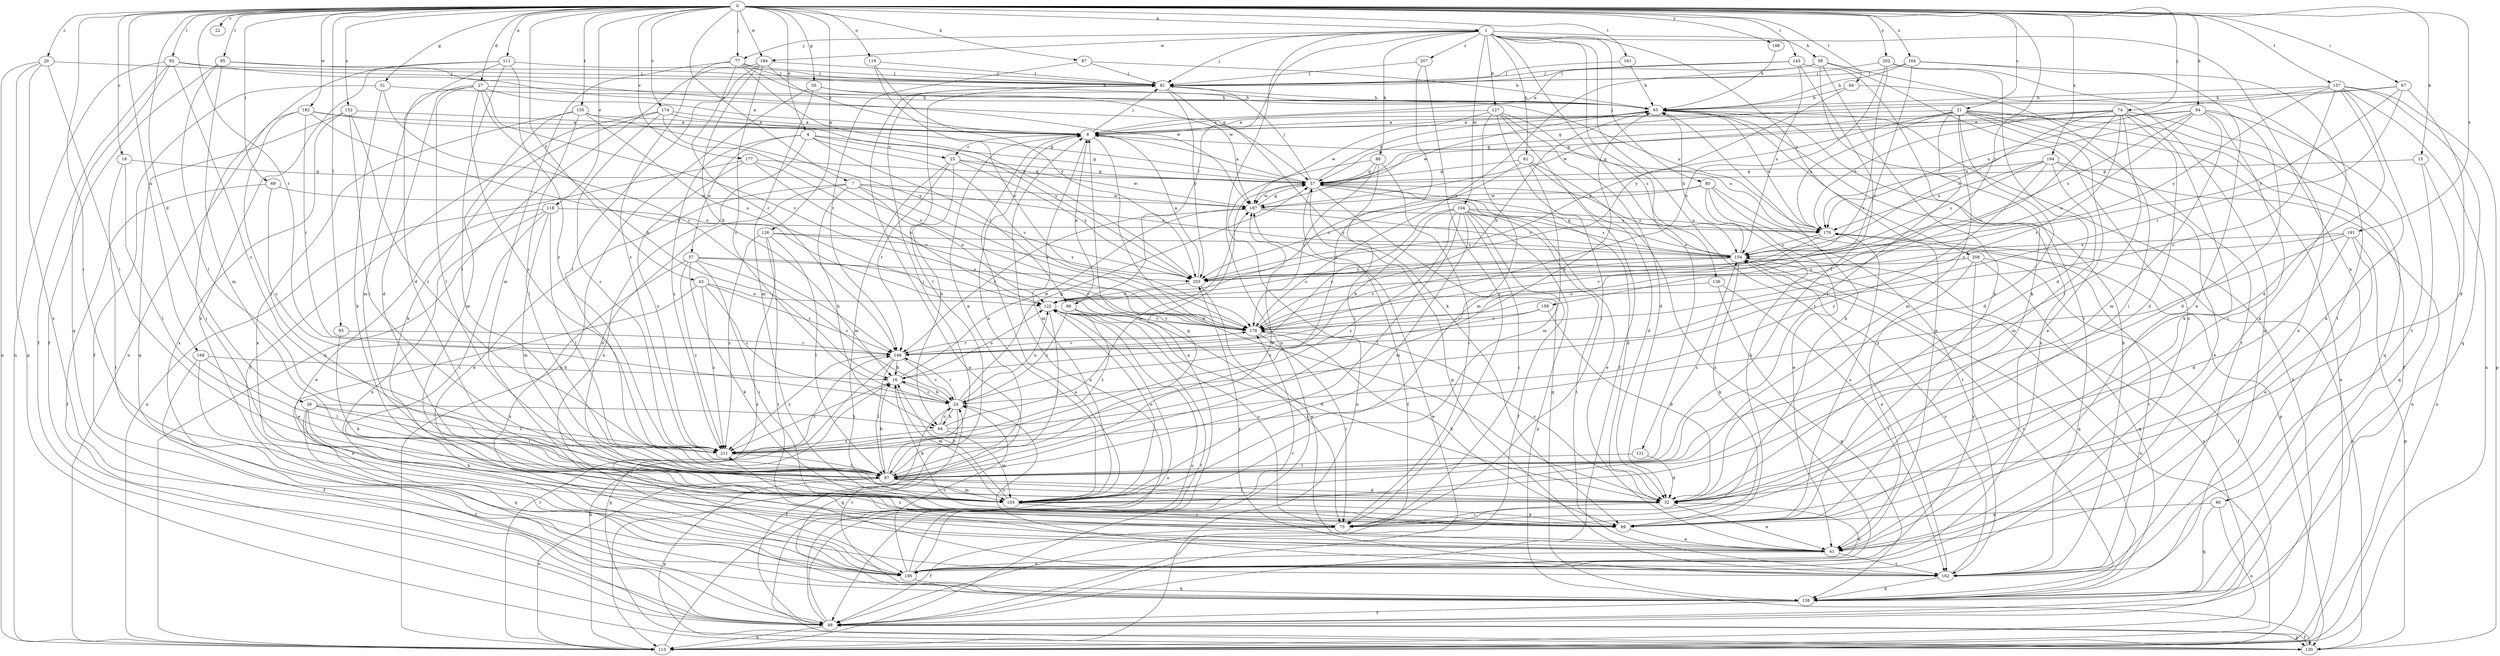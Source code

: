 strict digraph  {
0;
1;
4;
7;
8;
15;
16;
18;
20;
21;
22;
23;
24;
26;
27;
32;
37;
41;
43;
49;
51;
55;
57;
58;
60;
61;
64;
65;
67;
69;
73;
74;
77;
80;
81;
84;
87;
88;
89;
92;
93;
94;
95;
96;
97;
104;
105;
111;
113;
118;
119;
121;
122;
126;
127;
130;
136;
138;
143;
146;
152;
154;
155;
157;
158;
161;
162;
164;
168;
170;
174;
177;
178;
182;
184;
187;
191;
194;
195;
198;
202;
203;
207;
208;
211;
0 -> 1  [label=a];
0 -> 4  [label=a];
0 -> 7  [label=a];
0 -> 15  [label=b];
0 -> 18  [label=c];
0 -> 20  [label=c];
0 -> 21  [label=c];
0 -> 22  [label=c];
0 -> 26  [label=d];
0 -> 27  [label=d];
0 -> 43  [label=f];
0 -> 51  [label=g];
0 -> 55  [label=g];
0 -> 67  [label=i];
0 -> 69  [label=i];
0 -> 73  [label=i];
0 -> 74  [label=j];
0 -> 77  [label=j];
0 -> 84  [label=k];
0 -> 87  [label=k];
0 -> 92  [label=l];
0 -> 93  [label=l];
0 -> 94  [label=l];
0 -> 95  [label=l];
0 -> 111  [label=n];
0 -> 118  [label=o];
0 -> 119  [label=o];
0 -> 126  [label=p];
0 -> 143  [label=r];
0 -> 146  [label=r];
0 -> 152  [label=s];
0 -> 155  [label=t];
0 -> 157  [label=t];
0 -> 158  [label=t];
0 -> 161  [label=t];
0 -> 164  [label=u];
0 -> 168  [label=u];
0 -> 174  [label=v];
0 -> 177  [label=v];
0 -> 182  [label=w];
0 -> 184  [label=w];
0 -> 191  [label=x];
0 -> 194  [label=x];
0 -> 198  [label=y];
0 -> 202  [label=y];
1 -> 58  [label=h];
1 -> 60  [label=h];
1 -> 61  [label=h];
1 -> 77  [label=j];
1 -> 80  [label=j];
1 -> 81  [label=j];
1 -> 88  [label=k];
1 -> 96  [label=l];
1 -> 104  [label=m];
1 -> 113  [label=n];
1 -> 121  [label=o];
1 -> 127  [label=p];
1 -> 136  [label=q];
1 -> 162  [label=t];
1 -> 184  [label=w];
1 -> 207  [label=z];
1 -> 208  [label=z];
4 -> 23  [label=c];
4 -> 37  [label=e];
4 -> 57  [label=g];
4 -> 96  [label=l];
4 -> 178  [label=v];
4 -> 195  [label=x];
4 -> 211  [label=z];
7 -> 32  [label=d];
7 -> 41  [label=e];
7 -> 64  [label=h];
7 -> 122  [label=o];
7 -> 154  [label=s];
7 -> 178  [label=v];
7 -> 187  [label=w];
8 -> 23  [label=c];
8 -> 32  [label=d];
8 -> 81  [label=j];
8 -> 105  [label=m];
8 -> 170  [label=u];
15 -> 57  [label=g];
15 -> 113  [label=n];
15 -> 138  [label=q];
16 -> 24  [label=c];
16 -> 105  [label=m];
16 -> 122  [label=o];
16 -> 187  [label=w];
16 -> 211  [label=z];
18 -> 57  [label=g];
18 -> 97  [label=l];
18 -> 162  [label=t];
20 -> 81  [label=j];
20 -> 97  [label=l];
20 -> 113  [label=n];
20 -> 130  [label=p];
20 -> 195  [label=x];
21 -> 8  [label=a];
21 -> 32  [label=d];
21 -> 41  [label=e];
21 -> 49  [label=f];
21 -> 57  [label=g];
21 -> 97  [label=l];
21 -> 105  [label=m];
21 -> 113  [label=n];
21 -> 138  [label=q];
21 -> 162  [label=t];
21 -> 170  [label=u];
21 -> 203  [label=y];
23 -> 57  [label=g];
23 -> 64  [label=h];
23 -> 105  [label=m];
23 -> 146  [label=r];
23 -> 187  [label=w];
23 -> 203  [label=y];
24 -> 16  [label=b];
24 -> 49  [label=f];
24 -> 57  [label=g];
24 -> 64  [label=h];
24 -> 122  [label=o];
24 -> 138  [label=q];
24 -> 146  [label=r];
26 -> 49  [label=f];
26 -> 64  [label=h];
26 -> 89  [label=k];
26 -> 97  [label=l];
26 -> 138  [label=q];
26 -> 211  [label=z];
27 -> 8  [label=a];
27 -> 16  [label=b];
27 -> 32  [label=d];
27 -> 65  [label=h];
27 -> 97  [label=l];
27 -> 105  [label=m];
27 -> 178  [label=v];
27 -> 211  [label=z];
32 -> 41  [label=e];
32 -> 73  [label=i];
32 -> 97  [label=l];
32 -> 178  [label=v];
37 -> 24  [label=c];
37 -> 73  [label=i];
37 -> 89  [label=k];
37 -> 178  [label=v];
37 -> 195  [label=x];
37 -> 203  [label=y];
37 -> 211  [label=z];
41 -> 162  [label=t];
41 -> 195  [label=x];
41 -> 211  [label=z];
43 -> 24  [label=c];
43 -> 41  [label=e];
43 -> 122  [label=o];
43 -> 146  [label=r];
43 -> 211  [label=z];
49 -> 8  [label=a];
49 -> 113  [label=n];
49 -> 122  [label=o];
49 -> 130  [label=p];
49 -> 154  [label=s];
49 -> 187  [label=w];
51 -> 49  [label=f];
51 -> 65  [label=h];
51 -> 89  [label=k];
51 -> 146  [label=r];
55 -> 65  [label=h];
55 -> 105  [label=m];
55 -> 113  [label=n];
55 -> 170  [label=u];
57 -> 8  [label=a];
57 -> 32  [label=d];
57 -> 41  [label=e];
57 -> 49  [label=f];
57 -> 65  [label=h];
57 -> 81  [label=j];
57 -> 138  [label=q];
57 -> 154  [label=s];
57 -> 187  [label=w];
58 -> 81  [label=j];
58 -> 89  [label=k];
58 -> 138  [label=q];
58 -> 162  [label=t];
58 -> 178  [label=v];
58 -> 195  [label=x];
60 -> 89  [label=k];
60 -> 113  [label=n];
60 -> 138  [label=q];
61 -> 32  [label=d];
61 -> 57  [label=g];
61 -> 105  [label=m];
61 -> 122  [label=o];
61 -> 195  [label=x];
64 -> 24  [label=c];
64 -> 65  [label=h];
64 -> 105  [label=m];
64 -> 187  [label=w];
64 -> 211  [label=z];
65 -> 8  [label=a];
65 -> 41  [label=e];
65 -> 170  [label=u];
65 -> 187  [label=w];
65 -> 195  [label=x];
67 -> 32  [label=d];
67 -> 65  [label=h];
67 -> 146  [label=r];
67 -> 170  [label=u];
67 -> 203  [label=y];
69 -> 24  [label=c];
69 -> 49  [label=f];
69 -> 187  [label=w];
73 -> 49  [label=f];
73 -> 65  [label=h];
73 -> 122  [label=o];
74 -> 8  [label=a];
74 -> 32  [label=d];
74 -> 41  [label=e];
74 -> 89  [label=k];
74 -> 97  [label=l];
74 -> 146  [label=r];
74 -> 154  [label=s];
74 -> 170  [label=u];
74 -> 178  [label=v];
74 -> 187  [label=w];
77 -> 65  [label=h];
77 -> 81  [label=j];
77 -> 105  [label=m];
77 -> 146  [label=r];
77 -> 187  [label=w];
77 -> 203  [label=y];
77 -> 211  [label=z];
80 -> 41  [label=e];
80 -> 89  [label=k];
80 -> 130  [label=p];
80 -> 162  [label=t];
80 -> 187  [label=w];
80 -> 203  [label=y];
81 -> 65  [label=h];
81 -> 89  [label=k];
81 -> 97  [label=l];
81 -> 113  [label=n];
81 -> 203  [label=y];
84 -> 8  [label=a];
84 -> 32  [label=d];
84 -> 57  [label=g];
84 -> 73  [label=i];
84 -> 89  [label=k];
84 -> 105  [label=m];
84 -> 122  [label=o];
84 -> 154  [label=s];
84 -> 170  [label=u];
87 -> 65  [label=h];
87 -> 81  [label=j];
87 -> 146  [label=r];
88 -> 57  [label=g];
88 -> 73  [label=i];
88 -> 97  [label=l];
88 -> 113  [label=n];
88 -> 178  [label=v];
89 -> 16  [label=b];
89 -> 41  [label=e];
89 -> 170  [label=u];
92 -> 49  [label=f];
92 -> 57  [label=g];
92 -> 81  [label=j];
92 -> 113  [label=n];
92 -> 138  [label=q];
92 -> 211  [label=z];
93 -> 89  [label=k];
93 -> 146  [label=r];
94 -> 65  [label=h];
94 -> 73  [label=i];
94 -> 203  [label=y];
95 -> 49  [label=f];
95 -> 81  [label=j];
95 -> 97  [label=l];
95 -> 105  [label=m];
95 -> 187  [label=w];
96 -> 24  [label=c];
96 -> 73  [label=i];
96 -> 178  [label=v];
96 -> 211  [label=z];
97 -> 8  [label=a];
97 -> 16  [label=b];
97 -> 32  [label=d];
97 -> 57  [label=g];
97 -> 81  [label=j];
97 -> 105  [label=m];
97 -> 113  [label=n];
97 -> 130  [label=p];
97 -> 154  [label=s];
97 -> 187  [label=w];
104 -> 16  [label=b];
104 -> 49  [label=f];
104 -> 73  [label=i];
104 -> 97  [label=l];
104 -> 105  [label=m];
104 -> 130  [label=p];
104 -> 146  [label=r];
104 -> 154  [label=s];
104 -> 162  [label=t];
104 -> 170  [label=u];
104 -> 211  [label=z];
105 -> 8  [label=a];
105 -> 16  [label=b];
105 -> 73  [label=i];
105 -> 89  [label=k];
105 -> 122  [label=o];
111 -> 32  [label=d];
111 -> 81  [label=j];
111 -> 97  [label=l];
111 -> 113  [label=n];
111 -> 195  [label=x];
111 -> 211  [label=z];
113 -> 8  [label=a];
113 -> 16  [label=b];
113 -> 65  [label=h];
113 -> 146  [label=r];
118 -> 41  [label=e];
118 -> 73  [label=i];
118 -> 97  [label=l];
118 -> 105  [label=m];
118 -> 170  [label=u];
118 -> 195  [label=x];
119 -> 81  [label=j];
119 -> 178  [label=v];
119 -> 203  [label=y];
121 -> 32  [label=d];
121 -> 97  [label=l];
122 -> 8  [label=a];
122 -> 32  [label=d];
122 -> 49  [label=f];
122 -> 97  [label=l];
122 -> 178  [label=v];
126 -> 97  [label=l];
126 -> 154  [label=s];
126 -> 162  [label=t];
126 -> 195  [label=x];
126 -> 203  [label=y];
126 -> 211  [label=z];
127 -> 8  [label=a];
127 -> 32  [label=d];
127 -> 49  [label=f];
127 -> 73  [label=i];
127 -> 105  [label=m];
127 -> 154  [label=s];
127 -> 187  [label=w];
130 -> 49  [label=f];
130 -> 122  [label=o];
130 -> 170  [label=u];
136 -> 122  [label=o];
136 -> 138  [label=q];
136 -> 162  [label=t];
138 -> 24  [label=c];
138 -> 49  [label=f];
138 -> 154  [label=s];
143 -> 8  [label=a];
143 -> 81  [label=j];
143 -> 89  [label=k];
143 -> 97  [label=l];
143 -> 154  [label=s];
146 -> 16  [label=b];
146 -> 24  [label=c];
146 -> 97  [label=l];
146 -> 130  [label=p];
146 -> 178  [label=v];
146 -> 211  [label=z];
152 -> 8  [label=a];
152 -> 97  [label=l];
152 -> 138  [label=q];
152 -> 195  [label=x];
152 -> 211  [label=z];
154 -> 57  [label=g];
154 -> 65  [label=h];
154 -> 89  [label=k];
154 -> 113  [label=n];
154 -> 122  [label=o];
154 -> 138  [label=q];
154 -> 178  [label=v];
154 -> 203  [label=y];
155 -> 8  [label=a];
155 -> 97  [label=l];
155 -> 105  [label=m];
155 -> 122  [label=o];
155 -> 195  [label=x];
155 -> 203  [label=y];
157 -> 24  [label=c];
157 -> 32  [label=d];
157 -> 57  [label=g];
157 -> 65  [label=h];
157 -> 113  [label=n];
157 -> 130  [label=p];
157 -> 138  [label=q];
157 -> 162  [label=t];
157 -> 203  [label=y];
158 -> 24  [label=c];
158 -> 32  [label=d];
158 -> 178  [label=v];
161 -> 65  [label=h];
161 -> 81  [label=j];
162 -> 24  [label=c];
162 -> 57  [label=g];
162 -> 65  [label=h];
162 -> 138  [label=q];
162 -> 154  [label=s];
162 -> 203  [label=y];
164 -> 41  [label=e];
164 -> 65  [label=h];
164 -> 81  [label=j];
164 -> 178  [label=v];
164 -> 195  [label=x];
168 -> 16  [label=b];
168 -> 41  [label=e];
168 -> 49  [label=f];
168 -> 97  [label=l];
170 -> 154  [label=s];
170 -> 162  [label=t];
170 -> 178  [label=v];
174 -> 8  [label=a];
174 -> 49  [label=f];
174 -> 89  [label=k];
174 -> 178  [label=v];
174 -> 203  [label=y];
174 -> 211  [label=z];
177 -> 57  [label=g];
177 -> 113  [label=n];
177 -> 122  [label=o];
177 -> 178  [label=v];
177 -> 211  [label=z];
178 -> 65  [label=h];
178 -> 73  [label=i];
178 -> 89  [label=k];
178 -> 146  [label=r];
182 -> 8  [label=a];
182 -> 57  [label=g];
182 -> 73  [label=i];
182 -> 97  [label=l];
182 -> 146  [label=r];
182 -> 178  [label=v];
184 -> 8  [label=a];
184 -> 16  [label=b];
184 -> 24  [label=c];
184 -> 81  [label=j];
184 -> 97  [label=l];
184 -> 113  [label=n];
187 -> 57  [label=g];
187 -> 146  [label=r];
187 -> 154  [label=s];
187 -> 170  [label=u];
191 -> 32  [label=d];
191 -> 41  [label=e];
191 -> 130  [label=p];
191 -> 154  [label=s];
191 -> 203  [label=y];
191 -> 211  [label=z];
194 -> 41  [label=e];
194 -> 57  [label=g];
194 -> 105  [label=m];
194 -> 113  [label=n];
194 -> 154  [label=s];
194 -> 170  [label=u];
194 -> 211  [label=z];
195 -> 8  [label=a];
195 -> 24  [label=c];
195 -> 32  [label=d];
195 -> 138  [label=q];
195 -> 178  [label=v];
198 -> 65  [label=h];
202 -> 32  [label=d];
202 -> 81  [label=j];
202 -> 146  [label=r];
202 -> 162  [label=t];
202 -> 178  [label=v];
203 -> 8  [label=a];
203 -> 41  [label=e];
203 -> 122  [label=o];
207 -> 73  [label=i];
207 -> 81  [label=j];
207 -> 211  [label=z];
208 -> 41  [label=e];
208 -> 49  [label=f];
208 -> 138  [label=q];
208 -> 195  [label=x];
208 -> 203  [label=y];
211 -> 97  [label=l];
}
